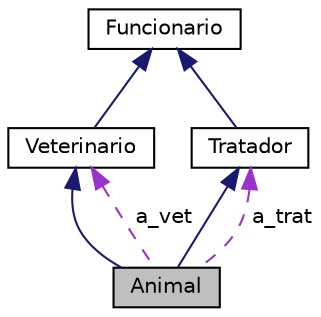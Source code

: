 digraph "Animal"
{
  edge [fontname="Helvetica",fontsize="10",labelfontname="Helvetica",labelfontsize="10"];
  node [fontname="Helvetica",fontsize="10",shape=record];
  Node1 [label="Animal",height=0.2,width=0.4,color="black", fillcolor="grey75", style="filled", fontcolor="black"];
  Node2 -> Node1 [dir="back",color="midnightblue",fontsize="10",style="solid",fontname="Helvetica"];
  Node2 [label="Veterinario",height=0.2,width=0.4,color="black", fillcolor="white", style="filled",URL="$classVeterinario.html",tooltip="Classe Derivada Veterinário que herda da classe Funcionário. "];
  Node3 -> Node2 [dir="back",color="midnightblue",fontsize="10",style="solid",fontname="Helvetica"];
  Node3 [label="Funcionario",height=0.2,width=0.4,color="black", fillcolor="white", style="filled",URL="$classFuncionario.html",tooltip="Classe base Abstrata Funcionário. "];
  Node4 -> Node1 [dir="back",color="midnightblue",fontsize="10",style="solid",fontname="Helvetica"];
  Node4 [label="Tratador",height=0.2,width=0.4,color="black", fillcolor="white", style="filled",URL="$classTratador.html",tooltip="Classe derivada Tratador que herda da classe Funcionario. "];
  Node3 -> Node4 [dir="back",color="midnightblue",fontsize="10",style="solid",fontname="Helvetica"];
  Node4 -> Node1 [dir="back",color="darkorchid3",fontsize="10",style="dashed",label=" a_trat" ,fontname="Helvetica"];
  Node2 -> Node1 [dir="back",color="darkorchid3",fontsize="10",style="dashed",label=" a_vet" ,fontname="Helvetica"];
}
